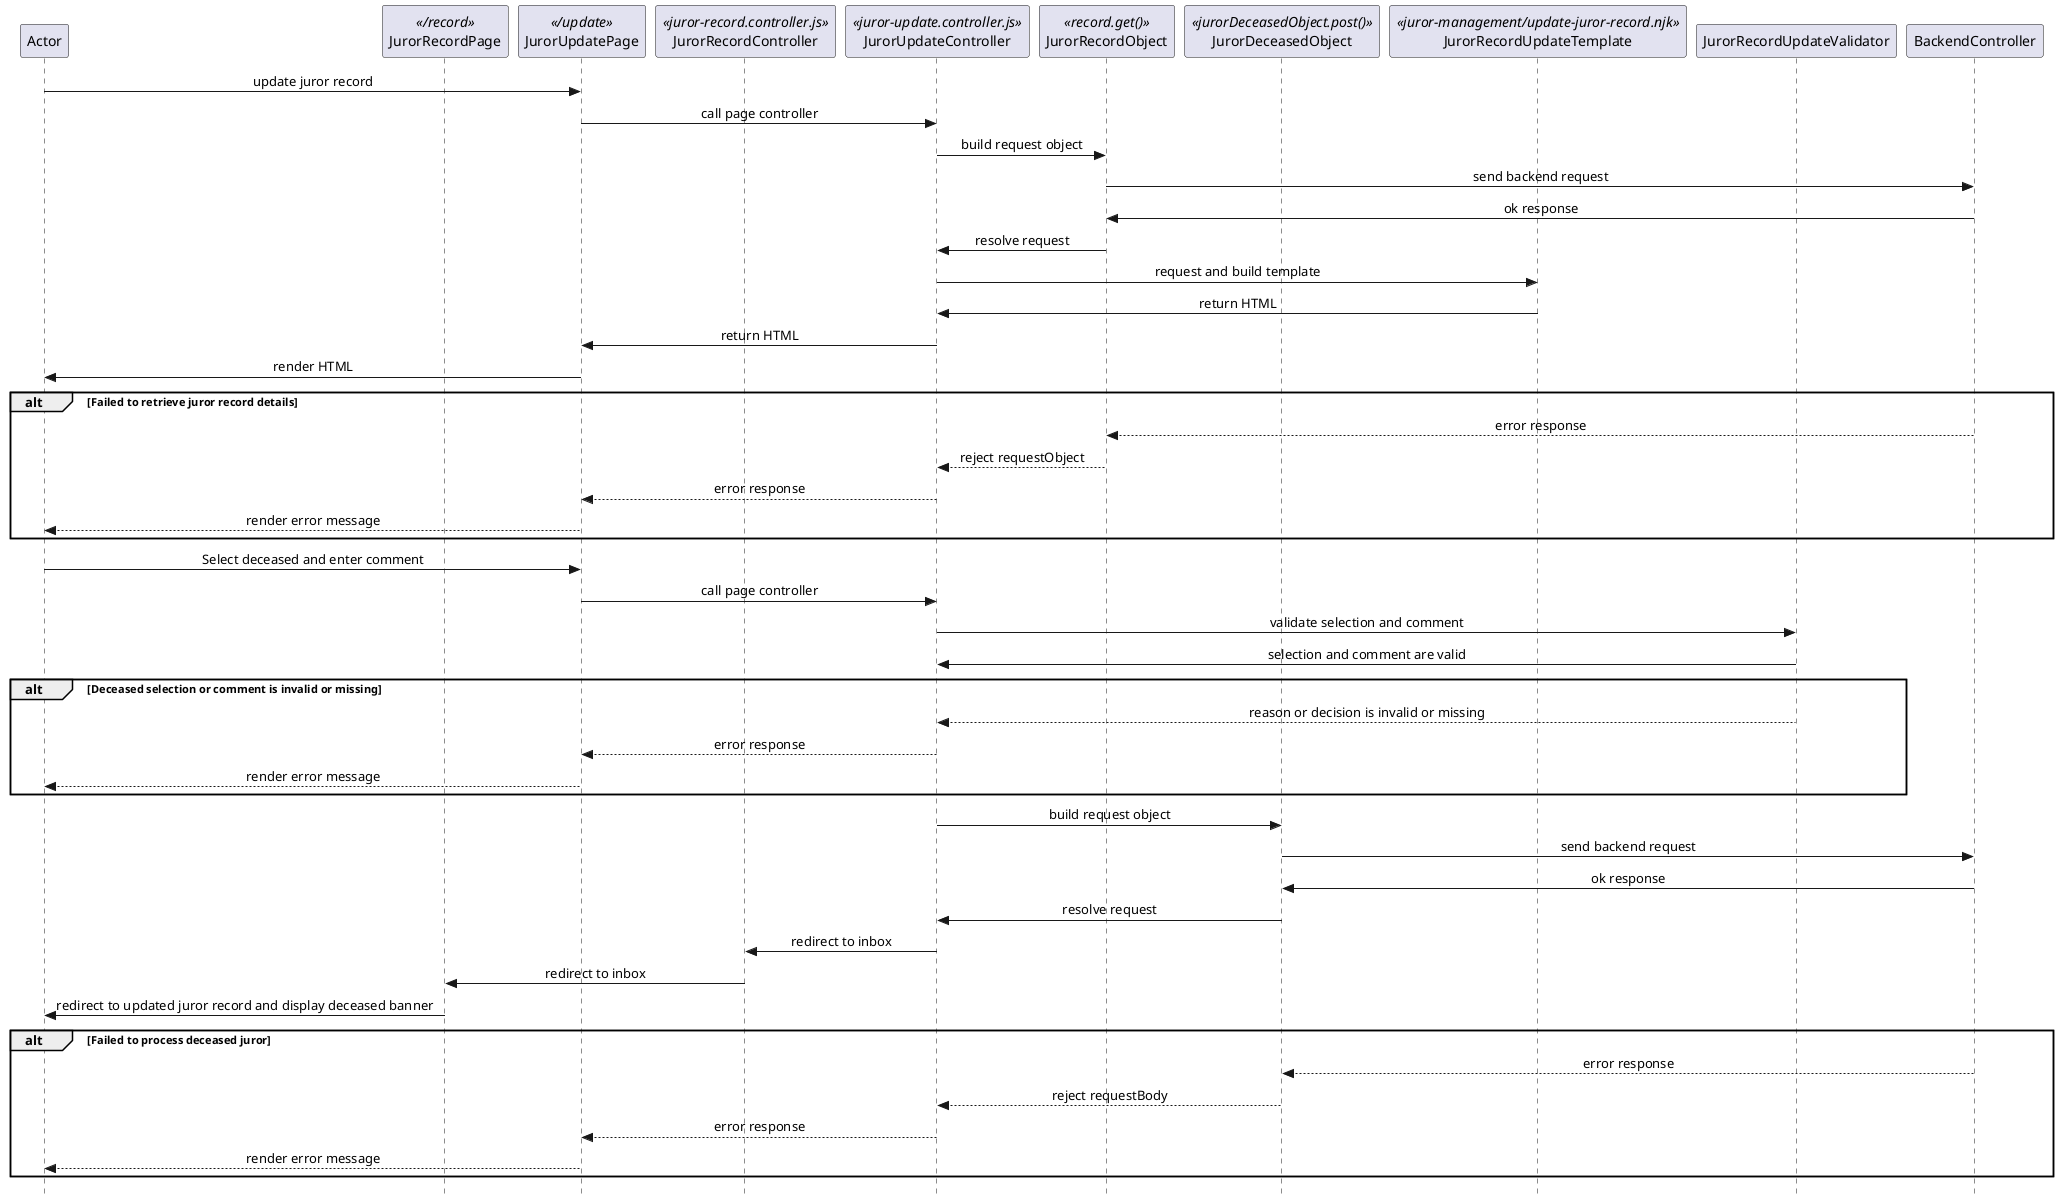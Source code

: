 @startuml juror-update-deceased

skinparam Style strictuml 
skinparam SequenceMessageAlignment center

participant Actor

''' LOCAL ROUTING
participant JurorRecordPage <</record>>
participant JurorUpdatePage <</update>>

''' CONTROLLER AND REQUEST OBJECTS
participant JurorRecordController <<juror-record.controller.js>>
participant JurorUpdateController <<juror-update.controller.js>>
participant JurorRecordObject <<record.get()>>
participant JurorDeceasedObject <<jurorDeceasedObject.post()>>

''' TEMPLATES
participant JurorRecordUpdateTemplate <<juror-management/update-juror-record.njk>>

''' FILTERS AND VALIDATORS
participant JurorRecordUpdateValidator

''' BACKEND CONTROLLER
participant BackendController


''' JOURNEY FLOW
Actor -> JurorUpdatePage : update juror record

JurorUpdatePage -> JurorUpdateController : call page controller

JurorUpdateController -> JurorRecordObject : build request object
JurorRecordObject -> BackendController : send backend request
JurorRecordObject <- BackendController : ok response
JurorUpdateController <- JurorRecordObject : resolve request

JurorUpdateController -> JurorRecordUpdateTemplate : request and build template
JurorUpdateController <- JurorRecordUpdateTemplate : return HTML
JurorUpdatePage <- JurorUpdateController : return HTML
Actor <- JurorUpdatePage : render HTML

alt Failed to retrieve juror record details
    JurorRecordObject <-- BackendController : error response
    JurorUpdateController <-- JurorRecordObject : reject requestObject
    JurorUpdatePage <-- JurorUpdateController : error response
    Actor <-- JurorUpdatePage : render error message
end

Actor -> JurorUpdatePage : Select deceased and enter comment
JurorUpdatePage -> JurorUpdateController : call page controller
JurorUpdateController -> JurorRecordUpdateValidator : validate selection and comment
JurorUpdateController <- JurorRecordUpdateValidator : selection and comment are valid

alt Deceased selection or comment is invalid or missing
    JurorUpdateController <-- JurorRecordUpdateValidator : reason or decision is invalid or missing
    JurorUpdatePage <-- JurorUpdateController : error response
    Actor <-- JurorUpdatePage : render error message
end

JurorUpdateController -> JurorDeceasedObject : build request object
JurorDeceasedObject -> BackendController : send backend request
JurorDeceasedObject <- BackendController : ok response
JurorUpdateController <- JurorDeceasedObject : resolve request

JurorUpdateController -> JurorRecordController : redirect to inbox
JurorRecordPage <- JurorRecordController : redirect to inbox
Actor <- JurorRecordPage : redirect to updated juror record and display deceased banner

alt Failed to process deceased juror
    JurorDeceasedObject <-- BackendController : error response
    JurorUpdateController <-- JurorDeceasedObject : reject requestBody
    JurorUpdatePage <-- JurorUpdateController : error response
    Actor <-- JurorUpdatePage : render error message
end

@enduml
